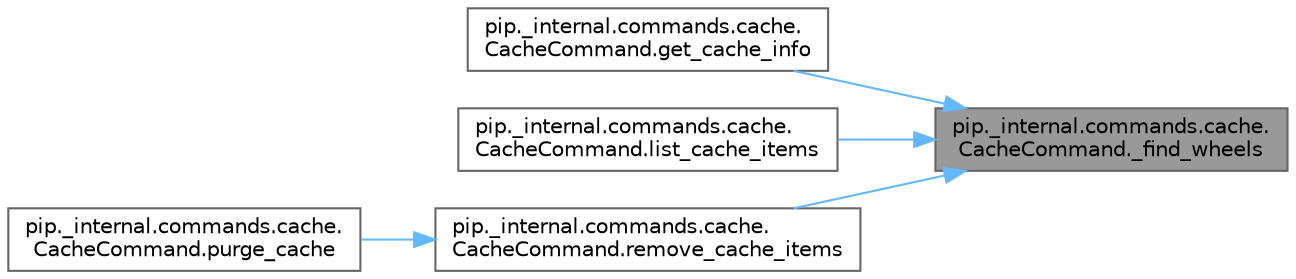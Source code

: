 digraph "pip._internal.commands.cache.CacheCommand._find_wheels"
{
 // LATEX_PDF_SIZE
  bgcolor="transparent";
  edge [fontname=Helvetica,fontsize=10,labelfontname=Helvetica,labelfontsize=10];
  node [fontname=Helvetica,fontsize=10,shape=box,height=0.2,width=0.4];
  rankdir="RL";
  Node1 [id="Node000001",label="pip._internal.commands.cache.\lCacheCommand._find_wheels",height=0.2,width=0.4,color="gray40", fillcolor="grey60", style="filled", fontcolor="black",tooltip=" "];
  Node1 -> Node2 [id="edge1_Node000001_Node000002",dir="back",color="steelblue1",style="solid",tooltip=" "];
  Node2 [id="Node000002",label="pip._internal.commands.cache.\lCacheCommand.get_cache_info",height=0.2,width=0.4,color="grey40", fillcolor="white", style="filled",URL="$classpip_1_1__internal_1_1commands_1_1cache_1_1_cache_command.html#aafbf37c4743301cbac984b518b8876a6",tooltip=" "];
  Node1 -> Node3 [id="edge2_Node000001_Node000003",dir="back",color="steelblue1",style="solid",tooltip=" "];
  Node3 [id="Node000003",label="pip._internal.commands.cache.\lCacheCommand.list_cache_items",height=0.2,width=0.4,color="grey40", fillcolor="white", style="filled",URL="$classpip_1_1__internal_1_1commands_1_1cache_1_1_cache_command.html#a2ce37a7df6f31adc4de58f7a77e839de",tooltip=" "];
  Node1 -> Node4 [id="edge3_Node000001_Node000004",dir="back",color="steelblue1",style="solid",tooltip=" "];
  Node4 [id="Node000004",label="pip._internal.commands.cache.\lCacheCommand.remove_cache_items",height=0.2,width=0.4,color="grey40", fillcolor="white", style="filled",URL="$classpip_1_1__internal_1_1commands_1_1cache_1_1_cache_command.html#ad885f6803d6b57a4bd8fd583344dcea5",tooltip=" "];
  Node4 -> Node5 [id="edge4_Node000004_Node000005",dir="back",color="steelblue1",style="solid",tooltip=" "];
  Node5 [id="Node000005",label="pip._internal.commands.cache.\lCacheCommand.purge_cache",height=0.2,width=0.4,color="grey40", fillcolor="white", style="filled",URL="$classpip_1_1__internal_1_1commands_1_1cache_1_1_cache_command.html#a83a1ba516b0d6c14b3567805336cc836",tooltip=" "];
}
